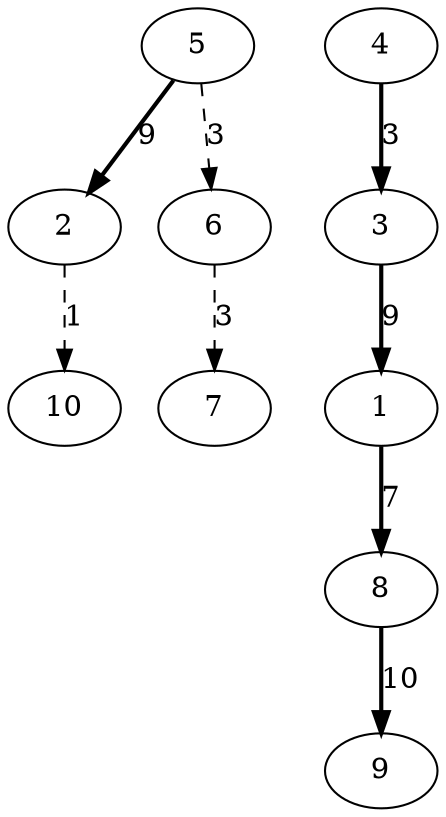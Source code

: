 digraph G {
5 -> 2 [style=bold, label=9];
4 -> 3 [style=bold, label=3];
3 -> 1 [style=bold, label=9];
1 -> 8 [style=bold, label=7];
8 -> 9 [style=bold, label=10];
5 -> 6 [style=dashed, label=3];
6 -> 7 [style=dashed, label=3];
2 -> 10 [style=dashed, label=1];
1; 
2; 
3; 
4; 
5; 
6; 
7; 
8; 
9; 
10; 
}
